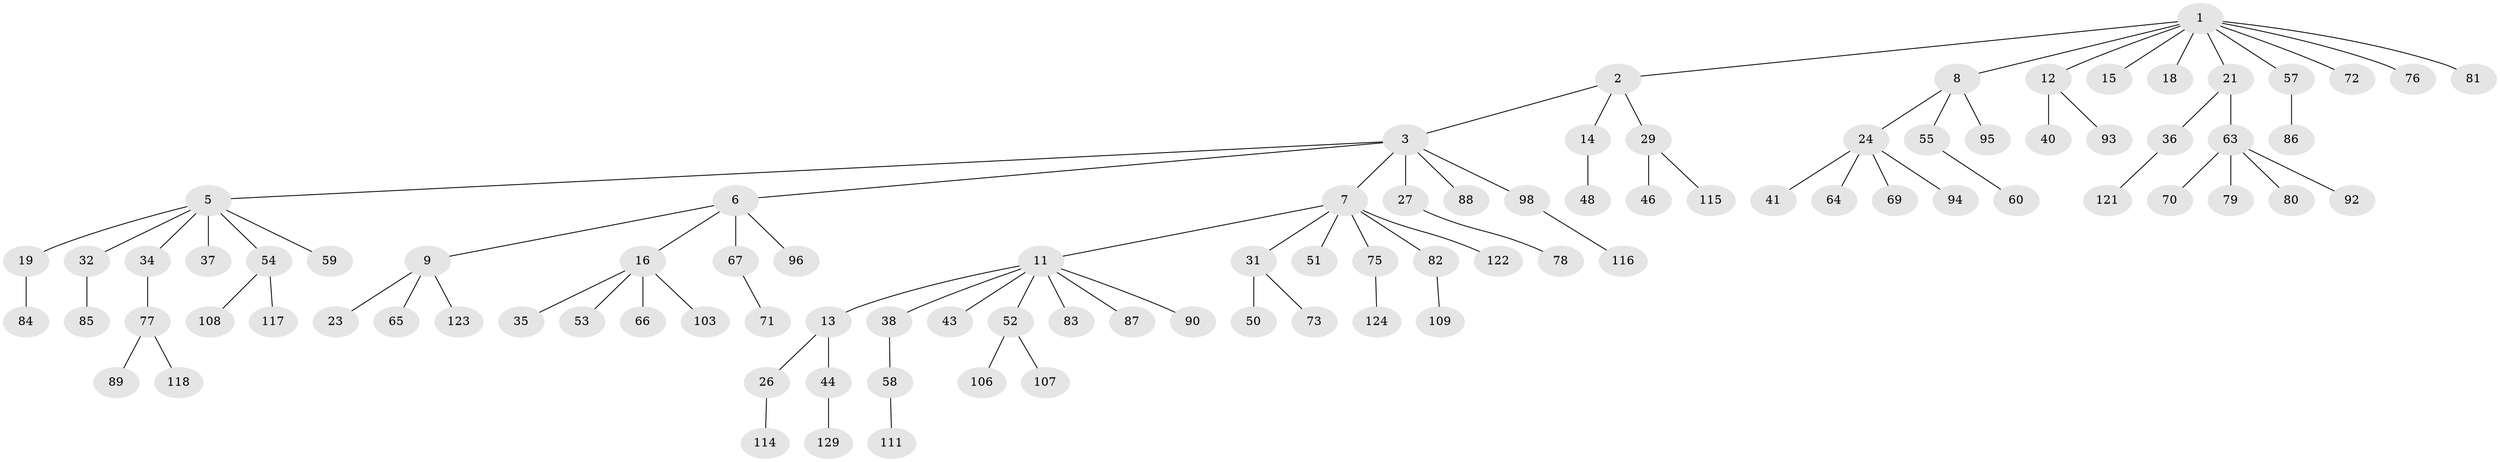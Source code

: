 // Generated by graph-tools (version 1.1) at 2025/52/02/27/25 19:52:11]
// undirected, 93 vertices, 92 edges
graph export_dot {
graph [start="1"]
  node [color=gray90,style=filled];
  1 [super="+4"];
  2;
  3 [super="+10"];
  5 [super="+20"];
  6;
  7 [super="+56"];
  8 [super="+22"];
  9 [super="+74"];
  11 [super="+25"];
  12 [super="+28"];
  13 [super="+17"];
  14 [super="+47"];
  15 [super="+102"];
  16 [super="+30"];
  18 [super="+68"];
  19;
  21 [super="+49"];
  23;
  24 [super="+62"];
  26;
  27 [super="+39"];
  29 [super="+33"];
  31 [super="+45"];
  32;
  34 [super="+42"];
  35;
  36;
  37;
  38 [super="+120"];
  40;
  41;
  43;
  44 [super="+101"];
  46;
  48;
  50;
  51;
  52 [super="+61"];
  53;
  54 [super="+112"];
  55 [super="+127"];
  57 [super="+131"];
  58 [super="+100"];
  59 [super="+104"];
  60;
  63 [super="+119"];
  64;
  65;
  66;
  67 [super="+97"];
  69 [super="+110"];
  70;
  71;
  72 [super="+91"];
  73;
  75;
  76;
  77;
  78;
  79;
  80;
  81;
  82 [super="+99"];
  83;
  84;
  85 [super="+113"];
  86;
  87;
  88;
  89 [super="+125"];
  90;
  92 [super="+105"];
  93;
  94;
  95;
  96;
  98;
  103;
  106;
  107;
  108;
  109 [super="+130"];
  111;
  114;
  115;
  116 [super="+128"];
  117;
  118;
  121;
  122;
  123;
  124 [super="+126"];
  129;
  1 -- 2;
  1 -- 8;
  1 -- 18;
  1 -- 21;
  1 -- 57;
  1 -- 72;
  1 -- 76;
  1 -- 81;
  1 -- 12;
  1 -- 15;
  2 -- 3;
  2 -- 14;
  2 -- 29;
  3 -- 5;
  3 -- 6;
  3 -- 7;
  3 -- 88;
  3 -- 27;
  3 -- 98;
  5 -- 19;
  5 -- 32;
  5 -- 37;
  5 -- 34;
  5 -- 59;
  5 -- 54;
  6 -- 9;
  6 -- 16;
  6 -- 67;
  6 -- 96;
  7 -- 11;
  7 -- 31;
  7 -- 51;
  7 -- 75;
  7 -- 82;
  7 -- 122;
  8 -- 24;
  8 -- 55;
  8 -- 95;
  9 -- 23;
  9 -- 65;
  9 -- 123;
  11 -- 13;
  11 -- 43;
  11 -- 52;
  11 -- 87;
  11 -- 90;
  11 -- 83;
  11 -- 38;
  12 -- 40;
  12 -- 93;
  13 -- 44;
  13 -- 26;
  14 -- 48;
  16 -- 35;
  16 -- 53;
  16 -- 66;
  16 -- 103;
  19 -- 84;
  21 -- 36;
  21 -- 63;
  24 -- 41;
  24 -- 94;
  24 -- 64;
  24 -- 69;
  26 -- 114;
  27 -- 78;
  29 -- 115;
  29 -- 46;
  31 -- 73;
  31 -- 50;
  32 -- 85;
  34 -- 77;
  36 -- 121;
  38 -- 58;
  44 -- 129;
  52 -- 106;
  52 -- 107;
  54 -- 108;
  54 -- 117;
  55 -- 60;
  57 -- 86;
  58 -- 111;
  63 -- 70;
  63 -- 79;
  63 -- 80;
  63 -- 92;
  67 -- 71;
  75 -- 124;
  77 -- 89;
  77 -- 118;
  82 -- 109;
  98 -- 116;
}
